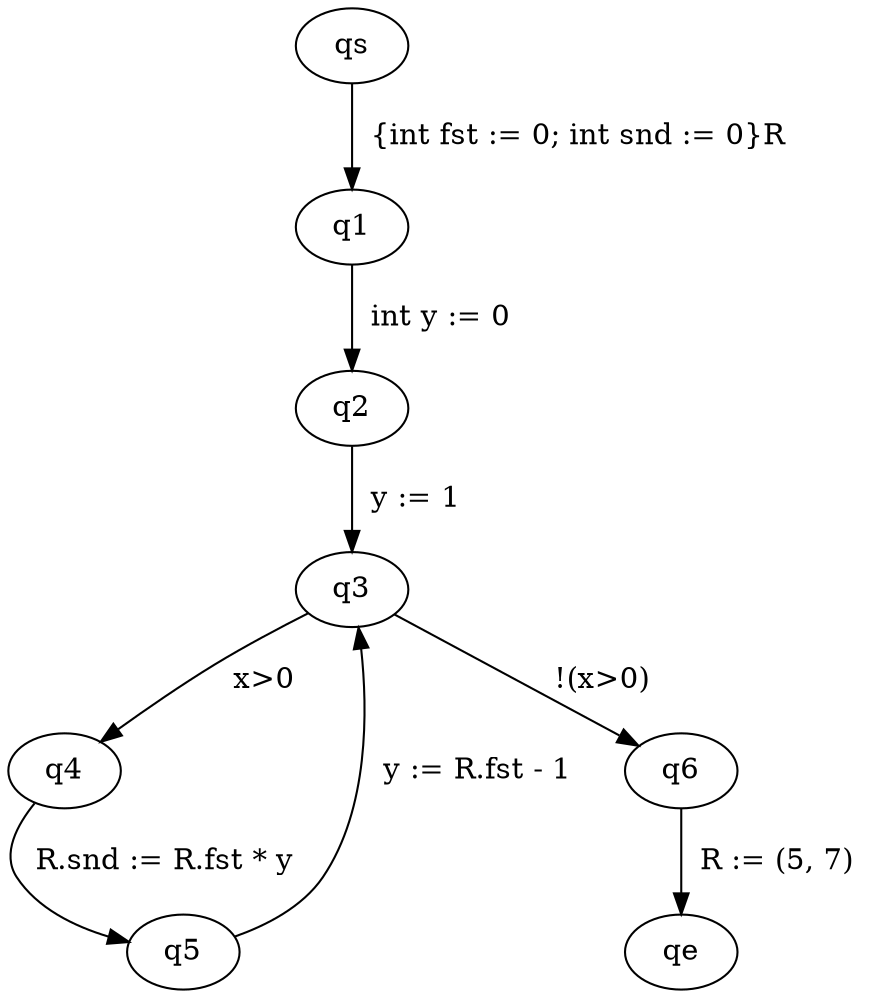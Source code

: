 digraph ProgramGraph{
"qs" -> "q1" [label="  {int fst := 0; int snd := 0}R   "] 
"q1" -> "q2" [label="  int y := 0   "] 
"q2" -> "q3" [label="  y := 1   "] 
"q3" -> "q4" [label="  x>0   "] 
"q3" -> "q6" [label="  !(x>0)   "] 
"q4" -> "q5" [label="  R.snd := R.fst * y   "] 
"q5" -> "q3" [label="  y := R.fst - 1   "] 
"q6" -> "qe" [label="  R := (5, 7)   "] 
}